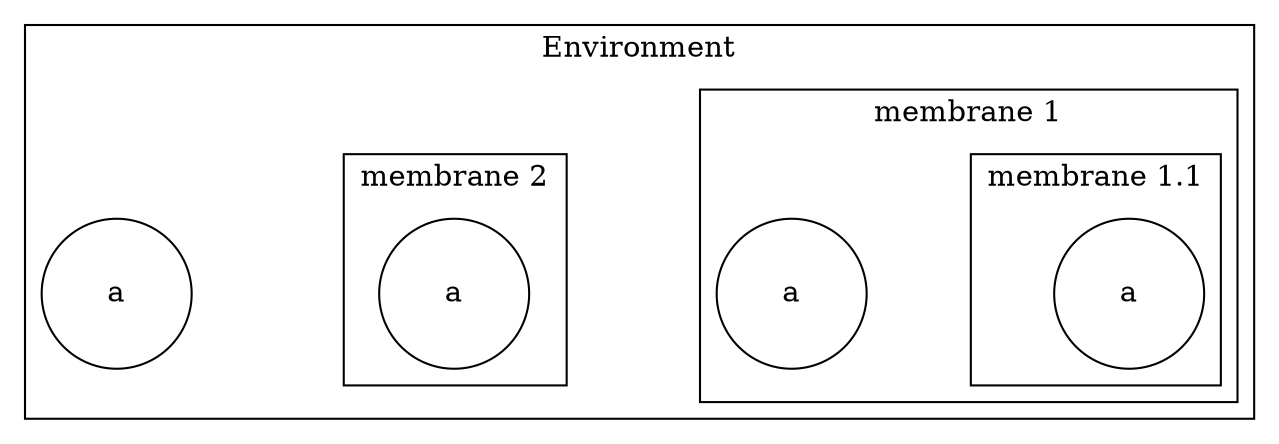 digraph G {

    nodesep=1.25;
    splines=false;

    node[width=1, shape=circle];
    edge[style=invis];

    subgraph cluster_1 {
        label="Environment";
        e_a[label="a"]


        subgraph cluster_m1 {
            label="membrane 1";
            m1_a[label="a"]

            subgraph cluster_m1_1 {
                label="membrane 1.1";
                m1_1_a[label="a"]
            }

        }

        subgraph cluster_m2 {
            label="membrane 2";
            m2_a[label="a"]
        }

    }

    edge[style=solid, penwidth=1, constraint=false];
    
}